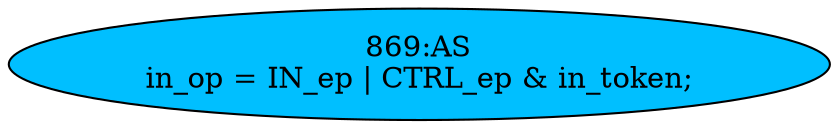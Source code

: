 strict digraph "" {
	node [label="\N"];
	"869:AS"	 [ast="<pyverilog.vparser.ast.Assign object at 0x7fae5e12b250>",
		def_var="['in_op']",
		fillcolor=deepskyblue,
		label="869:AS
in_op = IN_ep | CTRL_ep & in_token;",
		statements="[]",
		style=filled,
		typ=Assign,
		use_var="['IN_ep', 'CTRL_ep', 'in_token']"];
}
